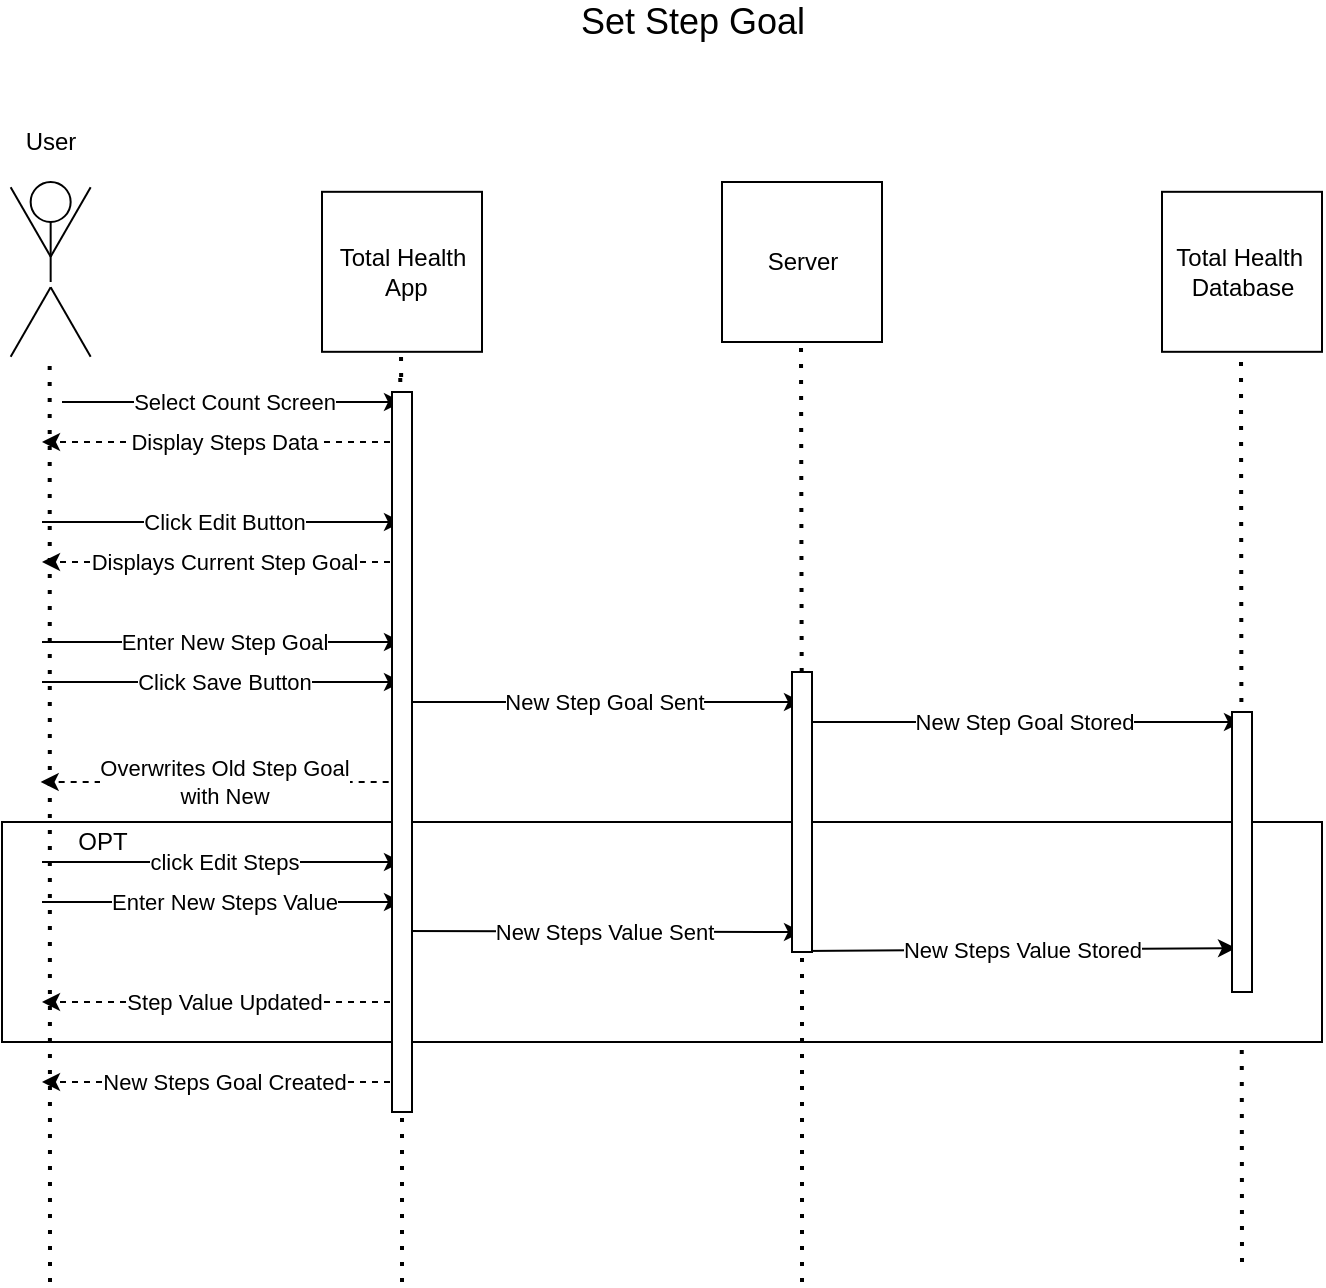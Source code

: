 <mxfile version="15.8.7" type="device"><diagram id="kgpKYQtTHZ0yAKxKKP6v" name="Page-1"><mxGraphModel dx="1102" dy="1025" grid="1" gridSize="10" guides="1" tooltips="1" connect="1" arrows="1" fold="1" page="1" pageScale="1" pageWidth="850" pageHeight="1100" math="0" shadow="0"><root><mxCell id="0"/><mxCell id="1" parent="0"/><mxCell id="_o_QQbhuhZdm1-wSsiAA-1" value="" style="group" vertex="1" connectable="0" parent="1"><mxGeometry x="80.0" y="150" width="48.66" height="89.821" as="geometry"/></mxCell><mxCell id="_o_QQbhuhZdm1-wSsiAA-2" value="" style="ellipse;whiteSpace=wrap;html=1;aspect=fixed;fillColor=none;" vertex="1" parent="_o_QQbhuhZdm1-wSsiAA-1"><mxGeometry x="14.33" width="20" height="20" as="geometry"/></mxCell><mxCell id="_o_QQbhuhZdm1-wSsiAA-3" value="" style="line;strokeWidth=1;direction=south;html=1;fillColor=none;" vertex="1" parent="_o_QQbhuhZdm1-wSsiAA-1"><mxGeometry x="19.33" y="20" width="10" height="30" as="geometry"/></mxCell><mxCell id="_o_QQbhuhZdm1-wSsiAA-4" value="" style="line;strokeWidth=1;direction=south;html=1;fillColor=none;rotation=30;" vertex="1" parent="_o_QQbhuhZdm1-wSsiAA-1"><mxGeometry x="9.33" y="50" width="10" height="40" as="geometry"/></mxCell><mxCell id="_o_QQbhuhZdm1-wSsiAA-5" value="" style="line;strokeWidth=1;direction=south;html=1;fillColor=none;rotation=-30;" vertex="1" parent="_o_QQbhuhZdm1-wSsiAA-1"><mxGeometry x="29.33" y="50" width="10" height="40" as="geometry"/></mxCell><mxCell id="_o_QQbhuhZdm1-wSsiAA-6" value="" style="line;strokeWidth=1;direction=south;html=1;fillColor=none;rotation=-150;" vertex="1" parent="_o_QQbhuhZdm1-wSsiAA-1"><mxGeometry x="29.33" y="-0.001" width="10" height="40" as="geometry"/></mxCell><mxCell id="_o_QQbhuhZdm1-wSsiAA-7" value="" style="line;strokeWidth=1;direction=south;html=1;fillColor=none;rotation=-210;" vertex="1" parent="_o_QQbhuhZdm1-wSsiAA-1"><mxGeometry x="9.33" y="-0.001" width="10" height="40" as="geometry"/></mxCell><mxCell id="_o_QQbhuhZdm1-wSsiAA-8" value="" style="whiteSpace=wrap;html=1;aspect=fixed;strokeWidth=1;fillColor=none;" vertex="1" parent="1"><mxGeometry x="240" y="154.91" width="80" height="80" as="geometry"/></mxCell><mxCell id="_o_QQbhuhZdm1-wSsiAA-9" value="" style="whiteSpace=wrap;html=1;aspect=fixed;strokeWidth=1;fillColor=none;" vertex="1" parent="1"><mxGeometry x="440" y="150" width="80" height="80" as="geometry"/></mxCell><mxCell id="_o_QQbhuhZdm1-wSsiAA-10" value="" style="whiteSpace=wrap;html=1;aspect=fixed;strokeWidth=1;fillColor=none;" vertex="1" parent="1"><mxGeometry x="660" y="154.91" width="80" height="80" as="geometry"/></mxCell><mxCell id="_o_QQbhuhZdm1-wSsiAA-12" value="" style="endArrow=none;dashed=1;html=1;dashPattern=1 3;strokeWidth=2;rounded=0;startArrow=none;" edge="1" parent="1"><mxGeometry width="50" height="50" relative="1" as="geometry"><mxPoint x="279.579" y="247.5" as="sourcePoint"/><mxPoint x="279.5" y="234.91" as="targetPoint"/></mxGeometry></mxCell><mxCell id="_o_QQbhuhZdm1-wSsiAA-13" value="" style="endArrow=none;dashed=1;html=1;dashPattern=1 3;strokeWidth=2;rounded=0;startArrow=none;" edge="1" parent="1" source="_o_QQbhuhZdm1-wSsiAA-57"><mxGeometry width="50" height="50" relative="1" as="geometry"><mxPoint x="480" y="700" as="sourcePoint"/><mxPoint x="479.5" y="230" as="targetPoint"/></mxGeometry></mxCell><mxCell id="_o_QQbhuhZdm1-wSsiAA-14" value="" style="endArrow=none;dashed=1;html=1;dashPattern=1 3;strokeWidth=2;rounded=0;startArrow=none;" edge="1" parent="1"><mxGeometry width="50" height="50" relative="1" as="geometry"><mxPoint x="700" y="690" as="sourcePoint"/><mxPoint x="699.5" y="234.91" as="targetPoint"/></mxGeometry></mxCell><mxCell id="_o_QQbhuhZdm1-wSsiAA-15" value="Total Health&lt;br&gt;&amp;nbsp;App" style="text;html=1;resizable=0;autosize=1;align=center;verticalAlign=middle;points=[];fillColor=none;strokeColor=none;rounded=0;" vertex="1" parent="1"><mxGeometry x="240" y="179.91" width="80" height="30" as="geometry"/></mxCell><mxCell id="_o_QQbhuhZdm1-wSsiAA-16" value="Server" style="text;html=1;resizable=0;autosize=1;align=center;verticalAlign=middle;points=[];fillColor=none;strokeColor=none;rounded=0;" vertex="1" parent="1"><mxGeometry x="455" y="180" width="50" height="20" as="geometry"/></mxCell><mxCell id="_o_QQbhuhZdm1-wSsiAA-17" value="Total Health&amp;nbsp;&lt;br&gt;Database" style="text;html=1;resizable=0;autosize=1;align=center;verticalAlign=middle;points=[];fillColor=none;strokeColor=none;rounded=0;" vertex="1" parent="1"><mxGeometry x="660" y="179.91" width="80" height="30" as="geometry"/></mxCell><mxCell id="_o_QQbhuhZdm1-wSsiAA-18" value="User" style="text;html=1;resizable=0;autosize=1;align=center;verticalAlign=middle;points=[];fillColor=none;strokeColor=none;rounded=0;" vertex="1" parent="1"><mxGeometry x="84.33" y="120" width="40" height="20" as="geometry"/></mxCell><mxCell id="_o_QQbhuhZdm1-wSsiAA-19" value="" style="endArrow=classic;html=1;rounded=0;" edge="1" parent="1"><mxGeometry relative="1" as="geometry"><mxPoint x="110" y="260" as="sourcePoint"/><mxPoint x="280" y="260" as="targetPoint"/></mxGeometry></mxCell><mxCell id="_o_QQbhuhZdm1-wSsiAA-20" value="Select Count Screen" style="edgeLabel;resizable=0;html=1;align=center;verticalAlign=middle;strokeWidth=1;fillColor=none;" connectable="0" vertex="1" parent="_o_QQbhuhZdm1-wSsiAA-19"><mxGeometry relative="1" as="geometry"><mxPoint x="1" as="offset"/></mxGeometry></mxCell><mxCell id="_o_QQbhuhZdm1-wSsiAA-21" value="" style="endArrow=classic;html=1;rounded=0;dashed=1;" edge="1" parent="1"><mxGeometry relative="1" as="geometry"><mxPoint x="280" y="280" as="sourcePoint"/><mxPoint x="100" y="280" as="targetPoint"/></mxGeometry></mxCell><mxCell id="_o_QQbhuhZdm1-wSsiAA-22" value="Display Steps Data" style="edgeLabel;resizable=0;html=1;align=center;verticalAlign=middle;strokeWidth=1;fillColor=none;" connectable="0" vertex="1" parent="_o_QQbhuhZdm1-wSsiAA-21"><mxGeometry relative="1" as="geometry"><mxPoint x="1" as="offset"/></mxGeometry></mxCell><mxCell id="_o_QQbhuhZdm1-wSsiAA-23" value="" style="endArrow=none;dashed=1;html=1;dashPattern=1 3;strokeWidth=2;rounded=0;" edge="1" parent="1"><mxGeometry width="50" height="50" relative="1" as="geometry"><mxPoint x="280" y="700" as="sourcePoint"/><mxPoint x="280" y="290" as="targetPoint"/></mxGeometry></mxCell><mxCell id="_o_QQbhuhZdm1-wSsiAA-24" value="" style="endArrow=none;dashed=1;html=1;dashPattern=1 3;strokeWidth=2;rounded=0;startArrow=none;" edge="1" parent="1"><mxGeometry width="50" height="50" relative="1" as="geometry"><mxPoint x="279.672" y="290" as="sourcePoint"/><mxPoint x="279.115" y="247.5" as="targetPoint"/></mxGeometry></mxCell><mxCell id="_o_QQbhuhZdm1-wSsiAA-25" value="&lt;font style=&quot;font-size: 18px&quot;&gt;Set Step Goal&lt;/font&gt;" style="text;html=1;resizable=0;autosize=1;align=center;verticalAlign=middle;points=[];fillColor=none;strokeColor=none;rounded=0;" vertex="1" parent="1"><mxGeometry x="360" y="60" width="130" height="20" as="geometry"/></mxCell><mxCell id="_o_QQbhuhZdm1-wSsiAA-26" value="" style="endArrow=classic;html=1;rounded=0;" edge="1" parent="1"><mxGeometry relative="1" as="geometry"><mxPoint x="100" y="320" as="sourcePoint"/><mxPoint x="280" y="320" as="targetPoint"/></mxGeometry></mxCell><mxCell id="_o_QQbhuhZdm1-wSsiAA-27" value="Click Edit Button" style="edgeLabel;resizable=0;html=1;align=center;verticalAlign=middle;strokeWidth=1;fillColor=none;" connectable="0" vertex="1" parent="_o_QQbhuhZdm1-wSsiAA-26"><mxGeometry relative="1" as="geometry"><mxPoint x="1" as="offset"/></mxGeometry></mxCell><mxCell id="_o_QQbhuhZdm1-wSsiAA-28" value="" style="endArrow=classic;html=1;rounded=0;dashed=1;" edge="1" parent="1"><mxGeometry relative="1" as="geometry"><mxPoint x="280" y="340" as="sourcePoint"/><mxPoint x="100" y="340" as="targetPoint"/></mxGeometry></mxCell><mxCell id="_o_QQbhuhZdm1-wSsiAA-29" value="Displays Current Step Goal" style="edgeLabel;resizable=0;html=1;align=center;verticalAlign=middle;strokeWidth=1;fillColor=none;" connectable="0" vertex="1" parent="_o_QQbhuhZdm1-wSsiAA-28"><mxGeometry relative="1" as="geometry"><mxPoint x="1" as="offset"/></mxGeometry></mxCell><mxCell id="_o_QQbhuhZdm1-wSsiAA-30" value="" style="endArrow=classic;html=1;rounded=0;" edge="1" parent="1"><mxGeometry relative="1" as="geometry"><mxPoint x="100" y="380" as="sourcePoint"/><mxPoint x="280" y="380" as="targetPoint"/></mxGeometry></mxCell><mxCell id="_o_QQbhuhZdm1-wSsiAA-31" value="Enter New Step Goal" style="edgeLabel;resizable=0;html=1;align=center;verticalAlign=middle;strokeWidth=1;fillColor=none;" connectable="0" vertex="1" parent="_o_QQbhuhZdm1-wSsiAA-30"><mxGeometry relative="1" as="geometry"><mxPoint x="1" as="offset"/></mxGeometry></mxCell><mxCell id="_o_QQbhuhZdm1-wSsiAA-32" value="" style="endArrow=classic;html=1;rounded=0;dashed=1;" edge="1" parent="1"><mxGeometry relative="1" as="geometry"><mxPoint x="279.33" y="450" as="sourcePoint"/><mxPoint x="99.33" y="450" as="targetPoint"/></mxGeometry></mxCell><mxCell id="_o_QQbhuhZdm1-wSsiAA-33" value="Overwrites Old Step Goal&lt;br&gt;with New" style="edgeLabel;resizable=0;html=1;align=center;verticalAlign=middle;strokeWidth=1;fillColor=none;" connectable="0" vertex="1" parent="_o_QQbhuhZdm1-wSsiAA-32"><mxGeometry relative="1" as="geometry"><mxPoint x="1" as="offset"/></mxGeometry></mxCell><mxCell id="_o_QQbhuhZdm1-wSsiAA-34" value="" style="endArrow=classic;html=1;rounded=0;" edge="1" parent="1"><mxGeometry relative="1" as="geometry"><mxPoint x="100" y="400" as="sourcePoint"/><mxPoint x="280" y="400" as="targetPoint"/></mxGeometry></mxCell><mxCell id="_o_QQbhuhZdm1-wSsiAA-35" value="Click Save Button" style="edgeLabel;resizable=0;html=1;align=center;verticalAlign=middle;strokeWidth=1;fillColor=none;" connectable="0" vertex="1" parent="_o_QQbhuhZdm1-wSsiAA-34"><mxGeometry relative="1" as="geometry"><mxPoint x="1" as="offset"/></mxGeometry></mxCell><mxCell id="_o_QQbhuhZdm1-wSsiAA-36" value="" style="endArrow=classic;html=1;rounded=0;" edge="1" parent="1"><mxGeometry relative="1" as="geometry"><mxPoint x="280" y="410" as="sourcePoint"/><mxPoint x="480" y="410" as="targetPoint"/></mxGeometry></mxCell><mxCell id="_o_QQbhuhZdm1-wSsiAA-37" value="New Step Goal Sent" style="edgeLabel;resizable=0;html=1;align=center;verticalAlign=middle;strokeWidth=1;fillColor=none;" connectable="0" vertex="1" parent="_o_QQbhuhZdm1-wSsiAA-36"><mxGeometry relative="1" as="geometry"><mxPoint x="1" as="offset"/></mxGeometry></mxCell><mxCell id="_o_QQbhuhZdm1-wSsiAA-38" value="" style="endArrow=classic;html=1;rounded=0;" edge="1" parent="1"><mxGeometry relative="1" as="geometry"><mxPoint x="480" y="420" as="sourcePoint"/><mxPoint x="700" y="420" as="targetPoint"/></mxGeometry></mxCell><mxCell id="_o_QQbhuhZdm1-wSsiAA-39" value="New Step Goal Stored" style="edgeLabel;resizable=0;html=1;align=center;verticalAlign=middle;strokeWidth=1;fillColor=none;" connectable="0" vertex="1" parent="_o_QQbhuhZdm1-wSsiAA-38"><mxGeometry relative="1" as="geometry"><mxPoint x="1" as="offset"/></mxGeometry></mxCell><mxCell id="_o_QQbhuhZdm1-wSsiAA-40" value="" style="rounded=0;whiteSpace=wrap;html=1;fillColor=default;" vertex="1" parent="1"><mxGeometry x="80" y="470" width="660" height="110" as="geometry"/></mxCell><mxCell id="_o_QQbhuhZdm1-wSsiAA-41" value="OPT" style="text;html=1;resizable=0;autosize=1;align=center;verticalAlign=middle;points=[];fillColor=none;strokeColor=none;rounded=0;" vertex="1" parent="1"><mxGeometry x="110" y="470" width="40" height="20" as="geometry"/></mxCell><mxCell id="_o_QQbhuhZdm1-wSsiAA-42" value="" style="endArrow=classic;html=1;rounded=0;" edge="1" parent="1"><mxGeometry relative="1" as="geometry"><mxPoint x="100" y="490" as="sourcePoint"/><mxPoint x="280" y="490" as="targetPoint"/></mxGeometry></mxCell><mxCell id="_o_QQbhuhZdm1-wSsiAA-43" value="click Edit Steps" style="edgeLabel;resizable=0;html=1;align=center;verticalAlign=middle;strokeWidth=1;fillColor=none;" connectable="0" vertex="1" parent="_o_QQbhuhZdm1-wSsiAA-42"><mxGeometry relative="1" as="geometry"><mxPoint x="1" as="offset"/></mxGeometry></mxCell><mxCell id="_o_QQbhuhZdm1-wSsiAA-46" value="" style="endArrow=classic;html=1;rounded=0;" edge="1" parent="1"><mxGeometry relative="1" as="geometry"><mxPoint x="100" y="510" as="sourcePoint"/><mxPoint x="280" y="510" as="targetPoint"/></mxGeometry></mxCell><mxCell id="_o_QQbhuhZdm1-wSsiAA-47" value="Enter New Steps Value" style="edgeLabel;resizable=0;html=1;align=center;verticalAlign=middle;strokeWidth=1;fillColor=none;" connectable="0" vertex="1" parent="_o_QQbhuhZdm1-wSsiAA-46"><mxGeometry relative="1" as="geometry"><mxPoint x="1" as="offset"/></mxGeometry></mxCell><mxCell id="_o_QQbhuhZdm1-wSsiAA-48" value="" style="endArrow=classic;html=1;rounded=0;dashed=1;" edge="1" parent="1"><mxGeometry relative="1" as="geometry"><mxPoint x="280" y="560" as="sourcePoint"/><mxPoint x="100" y="560" as="targetPoint"/><Array as="points"><mxPoint x="190" y="560"/></Array></mxGeometry></mxCell><mxCell id="_o_QQbhuhZdm1-wSsiAA-49" value="Step Value Updated" style="edgeLabel;resizable=0;html=1;align=center;verticalAlign=middle;strokeWidth=1;fillColor=none;" connectable="0" vertex="1" parent="_o_QQbhuhZdm1-wSsiAA-48"><mxGeometry relative="1" as="geometry"><mxPoint x="1" as="offset"/></mxGeometry></mxCell><mxCell id="_o_QQbhuhZdm1-wSsiAA-50" value="" style="endArrow=classic;html=1;rounded=0;" edge="1" parent="1"><mxGeometry relative="1" as="geometry"><mxPoint x="280" y="524.5" as="sourcePoint"/><mxPoint x="480" y="525" as="targetPoint"/></mxGeometry></mxCell><mxCell id="_o_QQbhuhZdm1-wSsiAA-51" value="New Steps Value Sent" style="edgeLabel;resizable=0;html=1;align=center;verticalAlign=middle;strokeWidth=1;fillColor=none;" connectable="0" vertex="1" parent="_o_QQbhuhZdm1-wSsiAA-50"><mxGeometry relative="1" as="geometry"><mxPoint x="1" as="offset"/></mxGeometry></mxCell><mxCell id="_o_QQbhuhZdm1-wSsiAA-52" value="" style="endArrow=classic;html=1;rounded=0;entryX=0.157;entryY=0.2;entryDx=0;entryDy=0;entryPerimeter=0;" edge="1" parent="1" target="_o_QQbhuhZdm1-wSsiAA-60"><mxGeometry relative="1" as="geometry"><mxPoint x="480" y="534.5" as="sourcePoint"/><mxPoint x="680" y="535" as="targetPoint"/></mxGeometry></mxCell><mxCell id="_o_QQbhuhZdm1-wSsiAA-53" value="New Steps Value Stored" style="edgeLabel;resizable=0;html=1;align=center;verticalAlign=middle;strokeWidth=1;fillColor=none;" connectable="0" vertex="1" parent="_o_QQbhuhZdm1-wSsiAA-52"><mxGeometry relative="1" as="geometry"><mxPoint x="1" as="offset"/></mxGeometry></mxCell><mxCell id="_o_QQbhuhZdm1-wSsiAA-54" value="" style="endArrow=classic;html=1;rounded=0;dashed=1;" edge="1" parent="1"><mxGeometry relative="1" as="geometry"><mxPoint x="280" y="600" as="sourcePoint"/><mxPoint x="100" y="600" as="targetPoint"/><Array as="points"><mxPoint x="190" y="600"/></Array></mxGeometry></mxCell><mxCell id="_o_QQbhuhZdm1-wSsiAA-55" value="New Steps Goal Created" style="edgeLabel;resizable=0;html=1;align=center;verticalAlign=middle;strokeWidth=1;fillColor=none;" connectable="0" vertex="1" parent="_o_QQbhuhZdm1-wSsiAA-54"><mxGeometry relative="1" as="geometry"><mxPoint x="1" as="offset"/></mxGeometry></mxCell><mxCell id="_o_QQbhuhZdm1-wSsiAA-56" value="" style="rounded=0;whiteSpace=wrap;html=1;fillColor=default;rotation=-90;" vertex="1" parent="1"><mxGeometry x="100" y="430" width="360" height="10" as="geometry"/></mxCell><mxCell id="_o_QQbhuhZdm1-wSsiAA-57" value="" style="rounded=0;whiteSpace=wrap;html=1;fillColor=default;rotation=-90;" vertex="1" parent="1"><mxGeometry x="410" y="460" width="140" height="10" as="geometry"/></mxCell><mxCell id="_o_QQbhuhZdm1-wSsiAA-59" value="" style="endArrow=none;dashed=1;html=1;dashPattern=1 3;strokeWidth=2;rounded=0;startArrow=none;" edge="1" parent="1" target="_o_QQbhuhZdm1-wSsiAA-57"><mxGeometry width="50" height="50" relative="1" as="geometry"><mxPoint x="480" y="700" as="sourcePoint"/><mxPoint x="479.5" y="230" as="targetPoint"/></mxGeometry></mxCell><mxCell id="_o_QQbhuhZdm1-wSsiAA-60" value="" style="rounded=0;whiteSpace=wrap;html=1;fillColor=default;rotation=-90;" vertex="1" parent="1"><mxGeometry x="630" y="480" width="140" height="10" as="geometry"/></mxCell><mxCell id="_o_QQbhuhZdm1-wSsiAA-11" value="" style="endArrow=none;dashed=1;html=1;dashPattern=1 3;strokeWidth=2;rounded=0;" edge="1" parent="1"><mxGeometry width="50" height="50" relative="1" as="geometry"><mxPoint x="104.0" y="700" as="sourcePoint"/><mxPoint x="103.83" y="239.82" as="targetPoint"/></mxGeometry></mxCell></root></mxGraphModel></diagram></mxfile>